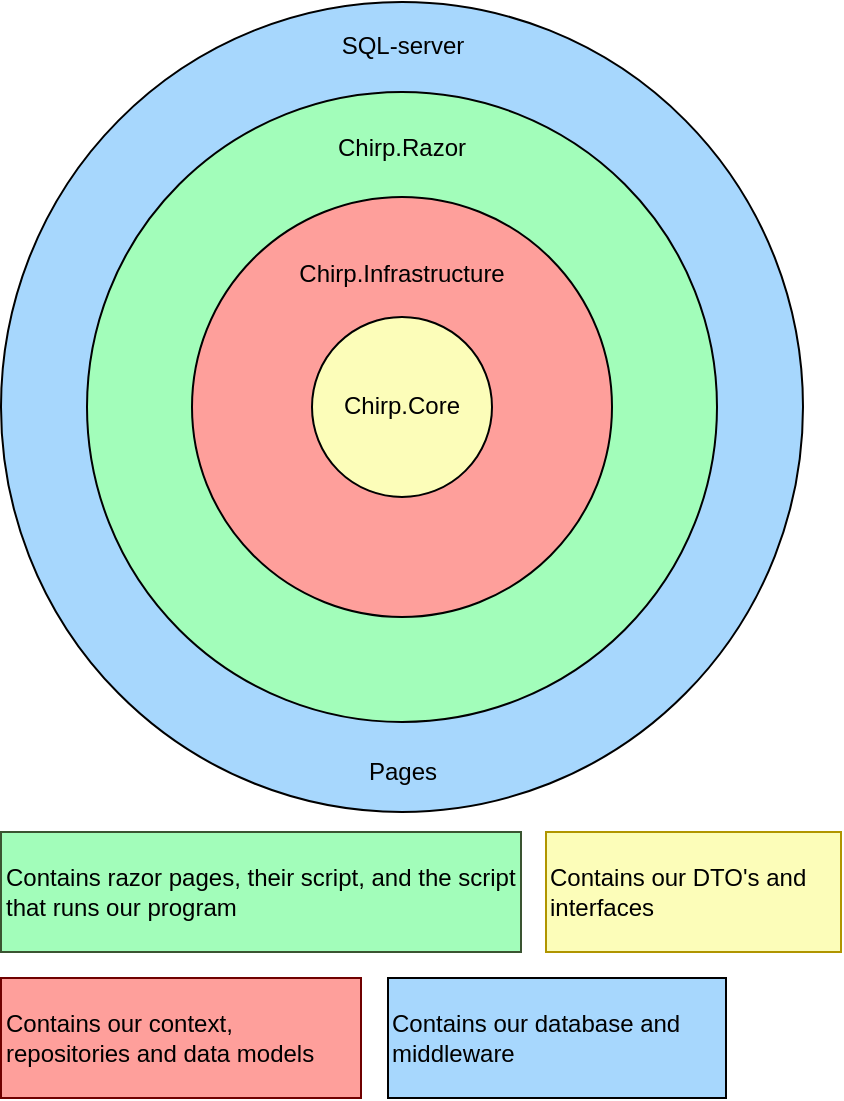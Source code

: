 <mxfile>
    <diagram id="BJenyY6yj-jro_CbNjga" name="Page-1">
        <mxGraphModel dx="935" dy="714" grid="0" gridSize="10" guides="1" tooltips="1" connect="1" arrows="1" fold="1" page="1" pageScale="1" pageWidth="850" pageHeight="1100" background="#ffffff" math="0" shadow="0">
            <root>
                <mxCell id="0"/>
                <mxCell id="1" parent="0"/>
                <mxCell id="231" value="" style="ellipse;whiteSpace=wrap;html=1;labelBackgroundColor=none;strokeColor=#000000;strokeWidth=1;fontColor=#000000;fillColor=#A7D7FD;" vertex="1" parent="1">
                    <mxGeometry x="262.5" y="230" width="401" height="404.97" as="geometry"/>
                </mxCell>
                <mxCell id="5" value="" style="ellipse;whiteSpace=wrap;html=1;aspect=fixed;fillColor=#A2FDBA;fontColor=#ffffff;strokeColor=#000000;" parent="1" vertex="1">
                    <mxGeometry x="305.5" y="274.98" width="315" height="315" as="geometry"/>
                </mxCell>
                <mxCell id="3" value="" style="ellipse;whiteSpace=wrap;html=1;aspect=fixed;fillColor=#FE9F9B;fontColor=#ffffff;strokeColor=#000000;strokeWidth=1;" parent="1" vertex="1">
                    <mxGeometry x="358" y="327.48" width="210" height="210" as="geometry"/>
                </mxCell>
                <mxCell id="2" value="Chirp.Core" style="ellipse;whiteSpace=wrap;html=1;aspect=fixed;fillColor=#FCFDB9;fontColor=#000000;strokeColor=#000000;strokeWidth=1;" parent="1" vertex="1">
                    <mxGeometry x="418" y="387.48" width="90" height="90" as="geometry"/>
                </mxCell>
                <mxCell id="4" value="&lt;font color=&quot;#000000&quot;&gt;Chirp.Infrastructure&lt;/font&gt;" style="text;html=1;strokeColor=none;fillColor=none;align=center;verticalAlign=middle;whiteSpace=wrap;rounded=0;" parent="1" vertex="1">
                    <mxGeometry x="433" y="351.48" width="60" height="30" as="geometry"/>
                </mxCell>
                <mxCell id="6" value="&lt;font color=&quot;#000000&quot;&gt;Chirp.Razor&lt;/font&gt;" style="text;html=1;strokeColor=none;fillColor=none;align=center;verticalAlign=middle;whiteSpace=wrap;rounded=0;" parent="1" vertex="1">
                    <mxGeometry x="433" y="288" width="60" height="30" as="geometry"/>
                </mxCell>
                <mxCell id="10" value="&lt;font color=&quot;#000000&quot;&gt;Contains razor pages, their script, and the script that runs our program&lt;/font&gt;" style="rounded=0;whiteSpace=wrap;html=1;fillColor=#A2FDBA;fontColor=#ffffff;strokeColor=#3A5431;align=left;" parent="1" vertex="1">
                    <mxGeometry x="262.5" y="645" width="260" height="60" as="geometry"/>
                </mxCell>
                <mxCell id="13" value="&lt;font color=&quot;#000000&quot;&gt;Contains our context, repositories and data models&lt;/font&gt;" style="rounded=0;whiteSpace=wrap;html=1;fillColor=#FE9F9B;fontColor=#ffffff;strokeColor=#6F0000;align=left;" parent="1" vertex="1">
                    <mxGeometry x="262.5" y="718" width="180" height="60" as="geometry"/>
                </mxCell>
                <mxCell id="16" value="Contains our DTO's and interfaces" style="rounded=0;whiteSpace=wrap;html=1;fillColor=#FCFDB9;fontColor=#000000;strokeColor=#B09500;align=left;" parent="1" vertex="1">
                    <mxGeometry x="535" y="645" width="147.5" height="60" as="geometry"/>
                </mxCell>
                <mxCell id="230" value="&lt;font color=&quot;#000000&quot;&gt;Pages&lt;/font&gt;" style="html=1;labelBackgroundColor=none;fontColor=#FFFFFF;fillColor=none;strokeColor=none;" vertex="1" parent="1">
                    <mxGeometry x="441.5" y="604" width="43" height="22" as="geometry"/>
                </mxCell>
                <mxCell id="232" value="Contains our database and middleware" style="rounded=0;whiteSpace=wrap;html=1;labelBackgroundColor=none;strokeColor=#000000;strokeWidth=1;fontColor=#000000;fillColor=#A7D7FD;align=left;" vertex="1" parent="1">
                    <mxGeometry x="456" y="718" width="169" height="60" as="geometry"/>
                </mxCell>
                <mxCell id="234" value="SQL-server" style="text;html=1;align=center;verticalAlign=middle;resizable=0;points=[];autosize=1;strokeColor=none;fillColor=none;fontColor=#000000;" vertex="1" parent="1">
                    <mxGeometry x="423.5" y="239" width="79" height="26" as="geometry"/>
                </mxCell>
            </root>
        </mxGraphModel>
    </diagram>
</mxfile>